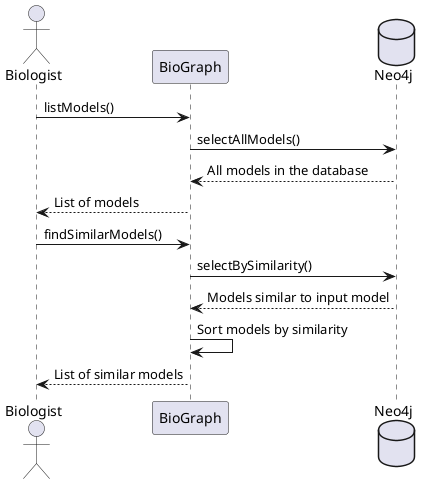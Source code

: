 @startuml
actor "Biologist" as User
participant "BioGraph" as System
database "Neo4j" as DB

User -> System: listModels()
System -> DB: selectAllModels()
DB --> System: All models in the database
System --> User: List of models
User -> System: findSimilarModels()
System -> DB: selectBySimilarity()
DB ---> System: Models similar to input model
System -> System: Sort models by similarity

System ---> User: List of similar models

@enduml
